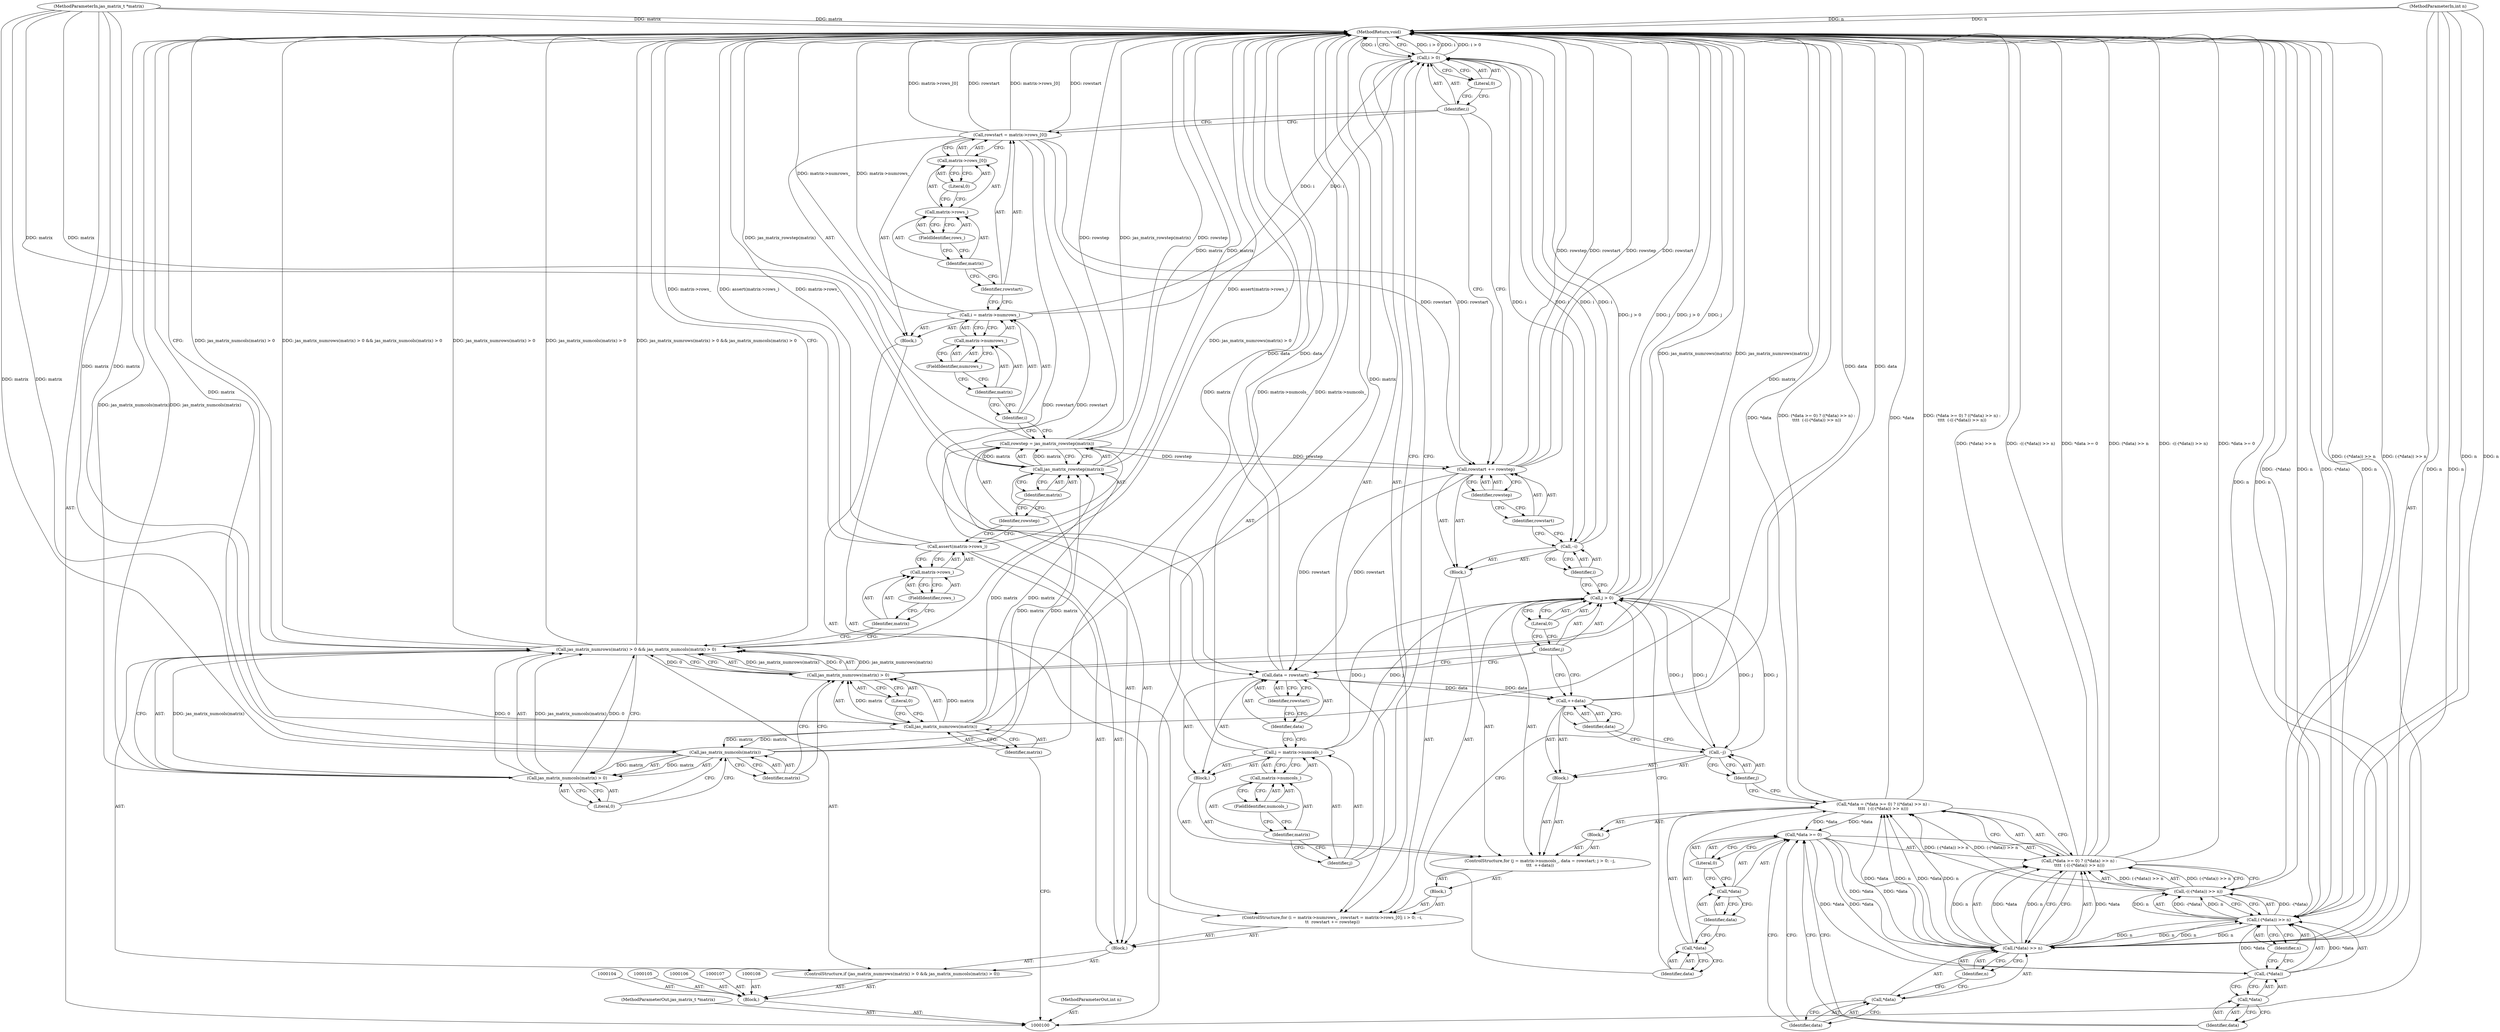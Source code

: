 digraph "0_jasper_d42b2388f7f8e0332c846675133acea151fc557a_22" {
"1000189" [label="(MethodReturn,void)"];
"1000101" [label="(MethodParameterIn,jas_matrix_t *matrix)"];
"1000275" [label="(MethodParameterOut,jas_matrix_t *matrix)"];
"1000102" [label="(MethodParameterIn,int n)"];
"1000276" [label="(MethodParameterOut,int n)"];
"1000123" [label="(FieldIdentifier,rows_)"];
"1000120" [label="(Call,assert(matrix->rows_))"];
"1000121" [label="(Call,matrix->rows_)"];
"1000122" [label="(Identifier,matrix)"];
"1000126" [label="(Call,jas_matrix_rowstep(matrix))"];
"1000124" [label="(Call,rowstep = jas_matrix_rowstep(matrix))"];
"1000125" [label="(Identifier,rowstep)"];
"1000127" [label="(Identifier,matrix)"];
"1000132" [label="(Call,matrix->numrows_)"];
"1000133" [label="(Identifier,matrix)"];
"1000134" [label="(FieldIdentifier,numrows_)"];
"1000128" [label="(ControlStructure,for (i = matrix->numrows_, rowstart = matrix->rows_[0]; i > 0; --i,\n\t\t  rowstart += rowstep))"];
"1000135" [label="(Call,rowstart = matrix->rows_[0])"];
"1000136" [label="(Identifier,rowstart)"];
"1000137" [label="(Call,matrix->rows_[0])"];
"1000138" [label="(Call,matrix->rows_)"];
"1000139" [label="(Identifier,matrix)"];
"1000140" [label="(FieldIdentifier,rows_)"];
"1000141" [label="(Literal,0)"];
"1000142" [label="(Call,i > 0)"];
"1000143" [label="(Identifier,i)"];
"1000144" [label="(Literal,0)"];
"1000145" [label="(Block,)"];
"1000146" [label="(Call,--i)"];
"1000147" [label="(Identifier,i)"];
"1000129" [label="(Block,)"];
"1000130" [label="(Call,i = matrix->numrows_)"];
"1000131" [label="(Identifier,i)"];
"1000150" [label="(Identifier,rowstep)"];
"1000151" [label="(Block,)"];
"1000148" [label="(Call,rowstart += rowstep)"];
"1000149" [label="(Identifier,rowstart)"];
"1000156" [label="(Call,matrix->numcols_)"];
"1000157" [label="(Identifier,matrix)"];
"1000158" [label="(FieldIdentifier,numcols_)"];
"1000152" [label="(ControlStructure,for (j = matrix->numcols_, data = rowstart; j > 0; --j,\n\t\t\t  ++data))"];
"1000159" [label="(Call,data = rowstart)"];
"1000160" [label="(Identifier,data)"];
"1000161" [label="(Identifier,rowstart)"];
"1000162" [label="(Call,j > 0)"];
"1000163" [label="(Identifier,j)"];
"1000164" [label="(Literal,0)"];
"1000165" [label="(Block,)"];
"1000166" [label="(Call,--j)"];
"1000167" [label="(Identifier,j)"];
"1000153" [label="(Block,)"];
"1000154" [label="(Call,j = matrix->numcols_)"];
"1000155" [label="(Identifier,j)"];
"1000170" [label="(Block,)"];
"1000168" [label="(Call,++data)"];
"1000169" [label="(Identifier,data)"];
"1000174" [label="(Call,(*data >= 0) ? ((*data) >> n) :\n\t\t\t\t  (-((-(*data)) >> n)))"];
"1000175" [label="(Call,*data >= 0)"];
"1000176" [label="(Call,*data)"];
"1000177" [label="(Identifier,data)"];
"1000178" [label="(Literal,0)"];
"1000179" [label="(Call,(*data) >> n)"];
"1000180" [label="(Call,*data)"];
"1000181" [label="(Identifier,data)"];
"1000182" [label="(Identifier,n)"];
"1000171" [label="(Call,*data = (*data >= 0) ? ((*data) >> n) :\n\t\t\t\t  (-((-(*data)) >> n)))"];
"1000172" [label="(Call,*data)"];
"1000173" [label="(Identifier,data)"];
"1000185" [label="(Call,-(*data))"];
"1000186" [label="(Call,*data)"];
"1000187" [label="(Identifier,data)"];
"1000188" [label="(Identifier,n)"];
"1000183" [label="(Call,-((-(*data)) >> n))"];
"1000184" [label="(Call,(-(*data)) >> n)"];
"1000103" [label="(Block,)"];
"1000109" [label="(ControlStructure,if (jas_matrix_numrows(matrix) > 0 && jas_matrix_numcols(matrix) > 0))"];
"1000113" [label="(Identifier,matrix)"];
"1000114" [label="(Literal,0)"];
"1000115" [label="(Call,jas_matrix_numcols(matrix) > 0)"];
"1000116" [label="(Call,jas_matrix_numcols(matrix))"];
"1000117" [label="(Identifier,matrix)"];
"1000110" [label="(Call,jas_matrix_numrows(matrix) > 0 && jas_matrix_numcols(matrix) > 0)"];
"1000111" [label="(Call,jas_matrix_numrows(matrix) > 0)"];
"1000112" [label="(Call,jas_matrix_numrows(matrix))"];
"1000118" [label="(Literal,0)"];
"1000119" [label="(Block,)"];
"1000189" -> "1000100"  [label="AST: "];
"1000189" -> "1000142"  [label="CFG: "];
"1000189" -> "1000110"  [label="CFG: "];
"1000124" -> "1000189"  [label="DDG: rowstep"];
"1000124" -> "1000189"  [label="DDG: jas_matrix_rowstep(matrix)"];
"1000184" -> "1000189"  [label="DDG: -(*data)"];
"1000184" -> "1000189"  [label="DDG: n"];
"1000168" -> "1000189"  [label="DDG: data"];
"1000174" -> "1000189"  [label="DDG: (*data) >> n"];
"1000174" -> "1000189"  [label="DDG: -((-(*data)) >> n)"];
"1000174" -> "1000189"  [label="DDG: *data >= 0"];
"1000159" -> "1000189"  [label="DDG: data"];
"1000130" -> "1000189"  [label="DDG: matrix->numrows_"];
"1000126" -> "1000189"  [label="DDG: matrix"];
"1000148" -> "1000189"  [label="DDG: rowstep"];
"1000148" -> "1000189"  [label="DDG: rowstart"];
"1000154" -> "1000189"  [label="DDG: matrix->numcols_"];
"1000179" -> "1000189"  [label="DDG: n"];
"1000116" -> "1000189"  [label="DDG: matrix"];
"1000171" -> "1000189"  [label="DDG: *data"];
"1000171" -> "1000189"  [label="DDG: (*data >= 0) ? ((*data) >> n) :\n\t\t\t\t  (-((-(*data)) >> n))"];
"1000142" -> "1000189"  [label="DDG: i > 0"];
"1000142" -> "1000189"  [label="DDG: i"];
"1000183" -> "1000189"  [label="DDG: (-(*data)) >> n"];
"1000110" -> "1000189"  [label="DDG: jas_matrix_numcols(matrix) > 0"];
"1000110" -> "1000189"  [label="DDG: jas_matrix_numrows(matrix) > 0 && jas_matrix_numcols(matrix) > 0"];
"1000110" -> "1000189"  [label="DDG: jas_matrix_numrows(matrix) > 0"];
"1000120" -> "1000189"  [label="DDG: matrix->rows_"];
"1000120" -> "1000189"  [label="DDG: assert(matrix->rows_)"];
"1000102" -> "1000189"  [label="DDG: n"];
"1000111" -> "1000189"  [label="DDG: jas_matrix_numrows(matrix)"];
"1000112" -> "1000189"  [label="DDG: matrix"];
"1000101" -> "1000189"  [label="DDG: matrix"];
"1000135" -> "1000189"  [label="DDG: rowstart"];
"1000135" -> "1000189"  [label="DDG: matrix->rows_[0]"];
"1000162" -> "1000189"  [label="DDG: j"];
"1000162" -> "1000189"  [label="DDG: j > 0"];
"1000115" -> "1000189"  [label="DDG: jas_matrix_numcols(matrix)"];
"1000101" -> "1000100"  [label="AST: "];
"1000101" -> "1000189"  [label="DDG: matrix"];
"1000101" -> "1000112"  [label="DDG: matrix"];
"1000101" -> "1000116"  [label="DDG: matrix"];
"1000101" -> "1000126"  [label="DDG: matrix"];
"1000275" -> "1000100"  [label="AST: "];
"1000102" -> "1000100"  [label="AST: "];
"1000102" -> "1000189"  [label="DDG: n"];
"1000102" -> "1000179"  [label="DDG: n"];
"1000102" -> "1000184"  [label="DDG: n"];
"1000276" -> "1000100"  [label="AST: "];
"1000123" -> "1000121"  [label="AST: "];
"1000123" -> "1000122"  [label="CFG: "];
"1000121" -> "1000123"  [label="CFG: "];
"1000120" -> "1000119"  [label="AST: "];
"1000120" -> "1000121"  [label="CFG: "];
"1000121" -> "1000120"  [label="AST: "];
"1000125" -> "1000120"  [label="CFG: "];
"1000120" -> "1000189"  [label="DDG: matrix->rows_"];
"1000120" -> "1000189"  [label="DDG: assert(matrix->rows_)"];
"1000121" -> "1000120"  [label="AST: "];
"1000121" -> "1000123"  [label="CFG: "];
"1000122" -> "1000121"  [label="AST: "];
"1000123" -> "1000121"  [label="AST: "];
"1000120" -> "1000121"  [label="CFG: "];
"1000122" -> "1000121"  [label="AST: "];
"1000122" -> "1000110"  [label="CFG: "];
"1000123" -> "1000122"  [label="CFG: "];
"1000126" -> "1000124"  [label="AST: "];
"1000126" -> "1000127"  [label="CFG: "];
"1000127" -> "1000126"  [label="AST: "];
"1000124" -> "1000126"  [label="CFG: "];
"1000126" -> "1000189"  [label="DDG: matrix"];
"1000126" -> "1000124"  [label="DDG: matrix"];
"1000116" -> "1000126"  [label="DDG: matrix"];
"1000112" -> "1000126"  [label="DDG: matrix"];
"1000101" -> "1000126"  [label="DDG: matrix"];
"1000124" -> "1000119"  [label="AST: "];
"1000124" -> "1000126"  [label="CFG: "];
"1000125" -> "1000124"  [label="AST: "];
"1000126" -> "1000124"  [label="AST: "];
"1000131" -> "1000124"  [label="CFG: "];
"1000124" -> "1000189"  [label="DDG: rowstep"];
"1000124" -> "1000189"  [label="DDG: jas_matrix_rowstep(matrix)"];
"1000126" -> "1000124"  [label="DDG: matrix"];
"1000124" -> "1000148"  [label="DDG: rowstep"];
"1000125" -> "1000124"  [label="AST: "];
"1000125" -> "1000120"  [label="CFG: "];
"1000127" -> "1000125"  [label="CFG: "];
"1000127" -> "1000126"  [label="AST: "];
"1000127" -> "1000125"  [label="CFG: "];
"1000126" -> "1000127"  [label="CFG: "];
"1000132" -> "1000130"  [label="AST: "];
"1000132" -> "1000134"  [label="CFG: "];
"1000133" -> "1000132"  [label="AST: "];
"1000134" -> "1000132"  [label="AST: "];
"1000130" -> "1000132"  [label="CFG: "];
"1000133" -> "1000132"  [label="AST: "];
"1000133" -> "1000131"  [label="CFG: "];
"1000134" -> "1000133"  [label="CFG: "];
"1000134" -> "1000132"  [label="AST: "];
"1000134" -> "1000133"  [label="CFG: "];
"1000132" -> "1000134"  [label="CFG: "];
"1000128" -> "1000119"  [label="AST: "];
"1000129" -> "1000128"  [label="AST: "];
"1000142" -> "1000128"  [label="AST: "];
"1000145" -> "1000128"  [label="AST: "];
"1000151" -> "1000128"  [label="AST: "];
"1000135" -> "1000129"  [label="AST: "];
"1000135" -> "1000137"  [label="CFG: "];
"1000136" -> "1000135"  [label="AST: "];
"1000137" -> "1000135"  [label="AST: "];
"1000143" -> "1000135"  [label="CFG: "];
"1000135" -> "1000189"  [label="DDG: rowstart"];
"1000135" -> "1000189"  [label="DDG: matrix->rows_[0]"];
"1000135" -> "1000148"  [label="DDG: rowstart"];
"1000135" -> "1000159"  [label="DDG: rowstart"];
"1000136" -> "1000135"  [label="AST: "];
"1000136" -> "1000130"  [label="CFG: "];
"1000139" -> "1000136"  [label="CFG: "];
"1000137" -> "1000135"  [label="AST: "];
"1000137" -> "1000141"  [label="CFG: "];
"1000138" -> "1000137"  [label="AST: "];
"1000141" -> "1000137"  [label="AST: "];
"1000135" -> "1000137"  [label="CFG: "];
"1000138" -> "1000137"  [label="AST: "];
"1000138" -> "1000140"  [label="CFG: "];
"1000139" -> "1000138"  [label="AST: "];
"1000140" -> "1000138"  [label="AST: "];
"1000141" -> "1000138"  [label="CFG: "];
"1000139" -> "1000138"  [label="AST: "];
"1000139" -> "1000136"  [label="CFG: "];
"1000140" -> "1000139"  [label="CFG: "];
"1000140" -> "1000138"  [label="AST: "];
"1000140" -> "1000139"  [label="CFG: "];
"1000138" -> "1000140"  [label="CFG: "];
"1000141" -> "1000137"  [label="AST: "];
"1000141" -> "1000138"  [label="CFG: "];
"1000137" -> "1000141"  [label="CFG: "];
"1000142" -> "1000128"  [label="AST: "];
"1000142" -> "1000144"  [label="CFG: "];
"1000143" -> "1000142"  [label="AST: "];
"1000144" -> "1000142"  [label="AST: "];
"1000155" -> "1000142"  [label="CFG: "];
"1000189" -> "1000142"  [label="CFG: "];
"1000142" -> "1000189"  [label="DDG: i > 0"];
"1000142" -> "1000189"  [label="DDG: i"];
"1000146" -> "1000142"  [label="DDG: i"];
"1000130" -> "1000142"  [label="DDG: i"];
"1000142" -> "1000146"  [label="DDG: i"];
"1000143" -> "1000142"  [label="AST: "];
"1000143" -> "1000135"  [label="CFG: "];
"1000143" -> "1000148"  [label="CFG: "];
"1000144" -> "1000143"  [label="CFG: "];
"1000144" -> "1000142"  [label="AST: "];
"1000144" -> "1000143"  [label="CFG: "];
"1000142" -> "1000144"  [label="CFG: "];
"1000145" -> "1000128"  [label="AST: "];
"1000146" -> "1000145"  [label="AST: "];
"1000148" -> "1000145"  [label="AST: "];
"1000146" -> "1000145"  [label="AST: "];
"1000146" -> "1000147"  [label="CFG: "];
"1000147" -> "1000146"  [label="AST: "];
"1000149" -> "1000146"  [label="CFG: "];
"1000146" -> "1000142"  [label="DDG: i"];
"1000142" -> "1000146"  [label="DDG: i"];
"1000147" -> "1000146"  [label="AST: "];
"1000147" -> "1000162"  [label="CFG: "];
"1000146" -> "1000147"  [label="CFG: "];
"1000129" -> "1000128"  [label="AST: "];
"1000130" -> "1000129"  [label="AST: "];
"1000135" -> "1000129"  [label="AST: "];
"1000130" -> "1000129"  [label="AST: "];
"1000130" -> "1000132"  [label="CFG: "];
"1000131" -> "1000130"  [label="AST: "];
"1000132" -> "1000130"  [label="AST: "];
"1000136" -> "1000130"  [label="CFG: "];
"1000130" -> "1000189"  [label="DDG: matrix->numrows_"];
"1000130" -> "1000142"  [label="DDG: i"];
"1000131" -> "1000130"  [label="AST: "];
"1000131" -> "1000124"  [label="CFG: "];
"1000133" -> "1000131"  [label="CFG: "];
"1000150" -> "1000148"  [label="AST: "];
"1000150" -> "1000149"  [label="CFG: "];
"1000148" -> "1000150"  [label="CFG: "];
"1000151" -> "1000128"  [label="AST: "];
"1000152" -> "1000151"  [label="AST: "];
"1000148" -> "1000145"  [label="AST: "];
"1000148" -> "1000150"  [label="CFG: "];
"1000149" -> "1000148"  [label="AST: "];
"1000150" -> "1000148"  [label="AST: "];
"1000143" -> "1000148"  [label="CFG: "];
"1000148" -> "1000189"  [label="DDG: rowstep"];
"1000148" -> "1000189"  [label="DDG: rowstart"];
"1000124" -> "1000148"  [label="DDG: rowstep"];
"1000135" -> "1000148"  [label="DDG: rowstart"];
"1000148" -> "1000159"  [label="DDG: rowstart"];
"1000149" -> "1000148"  [label="AST: "];
"1000149" -> "1000146"  [label="CFG: "];
"1000150" -> "1000149"  [label="CFG: "];
"1000156" -> "1000154"  [label="AST: "];
"1000156" -> "1000158"  [label="CFG: "];
"1000157" -> "1000156"  [label="AST: "];
"1000158" -> "1000156"  [label="AST: "];
"1000154" -> "1000156"  [label="CFG: "];
"1000157" -> "1000156"  [label="AST: "];
"1000157" -> "1000155"  [label="CFG: "];
"1000158" -> "1000157"  [label="CFG: "];
"1000158" -> "1000156"  [label="AST: "];
"1000158" -> "1000157"  [label="CFG: "];
"1000156" -> "1000158"  [label="CFG: "];
"1000152" -> "1000151"  [label="AST: "];
"1000153" -> "1000152"  [label="AST: "];
"1000162" -> "1000152"  [label="AST: "];
"1000165" -> "1000152"  [label="AST: "];
"1000170" -> "1000152"  [label="AST: "];
"1000159" -> "1000153"  [label="AST: "];
"1000159" -> "1000161"  [label="CFG: "];
"1000160" -> "1000159"  [label="AST: "];
"1000161" -> "1000159"  [label="AST: "];
"1000163" -> "1000159"  [label="CFG: "];
"1000159" -> "1000189"  [label="DDG: data"];
"1000148" -> "1000159"  [label="DDG: rowstart"];
"1000135" -> "1000159"  [label="DDG: rowstart"];
"1000159" -> "1000168"  [label="DDG: data"];
"1000160" -> "1000159"  [label="AST: "];
"1000160" -> "1000154"  [label="CFG: "];
"1000161" -> "1000160"  [label="CFG: "];
"1000161" -> "1000159"  [label="AST: "];
"1000161" -> "1000160"  [label="CFG: "];
"1000159" -> "1000161"  [label="CFG: "];
"1000162" -> "1000152"  [label="AST: "];
"1000162" -> "1000164"  [label="CFG: "];
"1000163" -> "1000162"  [label="AST: "];
"1000164" -> "1000162"  [label="AST: "];
"1000173" -> "1000162"  [label="CFG: "];
"1000147" -> "1000162"  [label="CFG: "];
"1000162" -> "1000189"  [label="DDG: j"];
"1000162" -> "1000189"  [label="DDG: j > 0"];
"1000154" -> "1000162"  [label="DDG: j"];
"1000166" -> "1000162"  [label="DDG: j"];
"1000162" -> "1000166"  [label="DDG: j"];
"1000163" -> "1000162"  [label="AST: "];
"1000163" -> "1000159"  [label="CFG: "];
"1000163" -> "1000168"  [label="CFG: "];
"1000164" -> "1000163"  [label="CFG: "];
"1000164" -> "1000162"  [label="AST: "];
"1000164" -> "1000163"  [label="CFG: "];
"1000162" -> "1000164"  [label="CFG: "];
"1000165" -> "1000152"  [label="AST: "];
"1000166" -> "1000165"  [label="AST: "];
"1000168" -> "1000165"  [label="AST: "];
"1000166" -> "1000165"  [label="AST: "];
"1000166" -> "1000167"  [label="CFG: "];
"1000167" -> "1000166"  [label="AST: "];
"1000169" -> "1000166"  [label="CFG: "];
"1000166" -> "1000162"  [label="DDG: j"];
"1000162" -> "1000166"  [label="DDG: j"];
"1000167" -> "1000166"  [label="AST: "];
"1000167" -> "1000171"  [label="CFG: "];
"1000166" -> "1000167"  [label="CFG: "];
"1000153" -> "1000152"  [label="AST: "];
"1000154" -> "1000153"  [label="AST: "];
"1000159" -> "1000153"  [label="AST: "];
"1000154" -> "1000153"  [label="AST: "];
"1000154" -> "1000156"  [label="CFG: "];
"1000155" -> "1000154"  [label="AST: "];
"1000156" -> "1000154"  [label="AST: "];
"1000160" -> "1000154"  [label="CFG: "];
"1000154" -> "1000189"  [label="DDG: matrix->numcols_"];
"1000154" -> "1000162"  [label="DDG: j"];
"1000155" -> "1000154"  [label="AST: "];
"1000155" -> "1000142"  [label="CFG: "];
"1000157" -> "1000155"  [label="CFG: "];
"1000170" -> "1000152"  [label="AST: "];
"1000171" -> "1000170"  [label="AST: "];
"1000168" -> "1000165"  [label="AST: "];
"1000168" -> "1000169"  [label="CFG: "];
"1000169" -> "1000168"  [label="AST: "];
"1000163" -> "1000168"  [label="CFG: "];
"1000168" -> "1000189"  [label="DDG: data"];
"1000159" -> "1000168"  [label="DDG: data"];
"1000169" -> "1000168"  [label="AST: "];
"1000169" -> "1000166"  [label="CFG: "];
"1000168" -> "1000169"  [label="CFG: "];
"1000174" -> "1000171"  [label="AST: "];
"1000174" -> "1000179"  [label="CFG: "];
"1000174" -> "1000183"  [label="CFG: "];
"1000175" -> "1000174"  [label="AST: "];
"1000179" -> "1000174"  [label="AST: "];
"1000183" -> "1000174"  [label="AST: "];
"1000171" -> "1000174"  [label="CFG: "];
"1000174" -> "1000189"  [label="DDG: (*data) >> n"];
"1000174" -> "1000189"  [label="DDG: -((-(*data)) >> n)"];
"1000174" -> "1000189"  [label="DDG: *data >= 0"];
"1000179" -> "1000174"  [label="DDG: *data"];
"1000179" -> "1000174"  [label="DDG: n"];
"1000183" -> "1000174"  [label="DDG: (-(*data)) >> n"];
"1000175" -> "1000174"  [label="AST: "];
"1000175" -> "1000178"  [label="CFG: "];
"1000176" -> "1000175"  [label="AST: "];
"1000178" -> "1000175"  [label="AST: "];
"1000181" -> "1000175"  [label="CFG: "];
"1000187" -> "1000175"  [label="CFG: "];
"1000171" -> "1000175"  [label="DDG: *data"];
"1000175" -> "1000179"  [label="DDG: *data"];
"1000175" -> "1000185"  [label="DDG: *data"];
"1000176" -> "1000175"  [label="AST: "];
"1000176" -> "1000177"  [label="CFG: "];
"1000177" -> "1000176"  [label="AST: "];
"1000178" -> "1000176"  [label="CFG: "];
"1000177" -> "1000176"  [label="AST: "];
"1000177" -> "1000172"  [label="CFG: "];
"1000176" -> "1000177"  [label="CFG: "];
"1000178" -> "1000175"  [label="AST: "];
"1000178" -> "1000176"  [label="CFG: "];
"1000175" -> "1000178"  [label="CFG: "];
"1000179" -> "1000174"  [label="AST: "];
"1000179" -> "1000182"  [label="CFG: "];
"1000180" -> "1000179"  [label="AST: "];
"1000182" -> "1000179"  [label="AST: "];
"1000174" -> "1000179"  [label="CFG: "];
"1000179" -> "1000189"  [label="DDG: n"];
"1000179" -> "1000171"  [label="DDG: *data"];
"1000179" -> "1000171"  [label="DDG: n"];
"1000179" -> "1000174"  [label="DDG: *data"];
"1000179" -> "1000174"  [label="DDG: n"];
"1000175" -> "1000179"  [label="DDG: *data"];
"1000184" -> "1000179"  [label="DDG: n"];
"1000102" -> "1000179"  [label="DDG: n"];
"1000179" -> "1000184"  [label="DDG: n"];
"1000180" -> "1000179"  [label="AST: "];
"1000180" -> "1000181"  [label="CFG: "];
"1000181" -> "1000180"  [label="AST: "];
"1000182" -> "1000180"  [label="CFG: "];
"1000181" -> "1000180"  [label="AST: "];
"1000181" -> "1000175"  [label="CFG: "];
"1000180" -> "1000181"  [label="CFG: "];
"1000182" -> "1000179"  [label="AST: "];
"1000182" -> "1000180"  [label="CFG: "];
"1000179" -> "1000182"  [label="CFG: "];
"1000171" -> "1000170"  [label="AST: "];
"1000171" -> "1000174"  [label="CFG: "];
"1000172" -> "1000171"  [label="AST: "];
"1000174" -> "1000171"  [label="AST: "];
"1000167" -> "1000171"  [label="CFG: "];
"1000171" -> "1000189"  [label="DDG: *data"];
"1000171" -> "1000189"  [label="DDG: (*data >= 0) ? ((*data) >> n) :\n\t\t\t\t  (-((-(*data)) >> n))"];
"1000179" -> "1000171"  [label="DDG: *data"];
"1000179" -> "1000171"  [label="DDG: n"];
"1000183" -> "1000171"  [label="DDG: (-(*data)) >> n"];
"1000171" -> "1000175"  [label="DDG: *data"];
"1000172" -> "1000171"  [label="AST: "];
"1000172" -> "1000173"  [label="CFG: "];
"1000173" -> "1000172"  [label="AST: "];
"1000177" -> "1000172"  [label="CFG: "];
"1000173" -> "1000172"  [label="AST: "];
"1000173" -> "1000162"  [label="CFG: "];
"1000172" -> "1000173"  [label="CFG: "];
"1000185" -> "1000184"  [label="AST: "];
"1000185" -> "1000186"  [label="CFG: "];
"1000186" -> "1000185"  [label="AST: "];
"1000188" -> "1000185"  [label="CFG: "];
"1000185" -> "1000184"  [label="DDG: *data"];
"1000175" -> "1000185"  [label="DDG: *data"];
"1000186" -> "1000185"  [label="AST: "];
"1000186" -> "1000187"  [label="CFG: "];
"1000187" -> "1000186"  [label="AST: "];
"1000185" -> "1000186"  [label="CFG: "];
"1000187" -> "1000186"  [label="AST: "];
"1000187" -> "1000175"  [label="CFG: "];
"1000186" -> "1000187"  [label="CFG: "];
"1000188" -> "1000184"  [label="AST: "];
"1000188" -> "1000185"  [label="CFG: "];
"1000184" -> "1000188"  [label="CFG: "];
"1000183" -> "1000174"  [label="AST: "];
"1000183" -> "1000184"  [label="CFG: "];
"1000184" -> "1000183"  [label="AST: "];
"1000174" -> "1000183"  [label="CFG: "];
"1000183" -> "1000189"  [label="DDG: (-(*data)) >> n"];
"1000183" -> "1000171"  [label="DDG: (-(*data)) >> n"];
"1000183" -> "1000174"  [label="DDG: (-(*data)) >> n"];
"1000184" -> "1000183"  [label="DDG: -(*data)"];
"1000184" -> "1000183"  [label="DDG: n"];
"1000184" -> "1000183"  [label="AST: "];
"1000184" -> "1000188"  [label="CFG: "];
"1000185" -> "1000184"  [label="AST: "];
"1000188" -> "1000184"  [label="AST: "];
"1000183" -> "1000184"  [label="CFG: "];
"1000184" -> "1000189"  [label="DDG: -(*data)"];
"1000184" -> "1000189"  [label="DDG: n"];
"1000184" -> "1000179"  [label="DDG: n"];
"1000184" -> "1000183"  [label="DDG: -(*data)"];
"1000184" -> "1000183"  [label="DDG: n"];
"1000185" -> "1000184"  [label="DDG: *data"];
"1000179" -> "1000184"  [label="DDG: n"];
"1000102" -> "1000184"  [label="DDG: n"];
"1000103" -> "1000100"  [label="AST: "];
"1000104" -> "1000103"  [label="AST: "];
"1000105" -> "1000103"  [label="AST: "];
"1000106" -> "1000103"  [label="AST: "];
"1000107" -> "1000103"  [label="AST: "];
"1000108" -> "1000103"  [label="AST: "];
"1000109" -> "1000103"  [label="AST: "];
"1000109" -> "1000103"  [label="AST: "];
"1000110" -> "1000109"  [label="AST: "];
"1000119" -> "1000109"  [label="AST: "];
"1000113" -> "1000112"  [label="AST: "];
"1000113" -> "1000100"  [label="CFG: "];
"1000112" -> "1000113"  [label="CFG: "];
"1000114" -> "1000111"  [label="AST: "];
"1000114" -> "1000112"  [label="CFG: "];
"1000111" -> "1000114"  [label="CFG: "];
"1000115" -> "1000110"  [label="AST: "];
"1000115" -> "1000118"  [label="CFG: "];
"1000116" -> "1000115"  [label="AST: "];
"1000118" -> "1000115"  [label="AST: "];
"1000110" -> "1000115"  [label="CFG: "];
"1000115" -> "1000189"  [label="DDG: jas_matrix_numcols(matrix)"];
"1000115" -> "1000110"  [label="DDG: jas_matrix_numcols(matrix)"];
"1000115" -> "1000110"  [label="DDG: 0"];
"1000116" -> "1000115"  [label="DDG: matrix"];
"1000116" -> "1000115"  [label="AST: "];
"1000116" -> "1000117"  [label="CFG: "];
"1000117" -> "1000116"  [label="AST: "];
"1000118" -> "1000116"  [label="CFG: "];
"1000116" -> "1000189"  [label="DDG: matrix"];
"1000116" -> "1000115"  [label="DDG: matrix"];
"1000112" -> "1000116"  [label="DDG: matrix"];
"1000101" -> "1000116"  [label="DDG: matrix"];
"1000116" -> "1000126"  [label="DDG: matrix"];
"1000117" -> "1000116"  [label="AST: "];
"1000117" -> "1000111"  [label="CFG: "];
"1000116" -> "1000117"  [label="CFG: "];
"1000110" -> "1000109"  [label="AST: "];
"1000110" -> "1000111"  [label="CFG: "];
"1000110" -> "1000115"  [label="CFG: "];
"1000111" -> "1000110"  [label="AST: "];
"1000115" -> "1000110"  [label="AST: "];
"1000122" -> "1000110"  [label="CFG: "];
"1000189" -> "1000110"  [label="CFG: "];
"1000110" -> "1000189"  [label="DDG: jas_matrix_numcols(matrix) > 0"];
"1000110" -> "1000189"  [label="DDG: jas_matrix_numrows(matrix) > 0 && jas_matrix_numcols(matrix) > 0"];
"1000110" -> "1000189"  [label="DDG: jas_matrix_numrows(matrix) > 0"];
"1000111" -> "1000110"  [label="DDG: jas_matrix_numrows(matrix)"];
"1000111" -> "1000110"  [label="DDG: 0"];
"1000115" -> "1000110"  [label="DDG: jas_matrix_numcols(matrix)"];
"1000115" -> "1000110"  [label="DDG: 0"];
"1000111" -> "1000110"  [label="AST: "];
"1000111" -> "1000114"  [label="CFG: "];
"1000112" -> "1000111"  [label="AST: "];
"1000114" -> "1000111"  [label="AST: "];
"1000117" -> "1000111"  [label="CFG: "];
"1000110" -> "1000111"  [label="CFG: "];
"1000111" -> "1000189"  [label="DDG: jas_matrix_numrows(matrix)"];
"1000111" -> "1000110"  [label="DDG: jas_matrix_numrows(matrix)"];
"1000111" -> "1000110"  [label="DDG: 0"];
"1000112" -> "1000111"  [label="DDG: matrix"];
"1000112" -> "1000111"  [label="AST: "];
"1000112" -> "1000113"  [label="CFG: "];
"1000113" -> "1000112"  [label="AST: "];
"1000114" -> "1000112"  [label="CFG: "];
"1000112" -> "1000189"  [label="DDG: matrix"];
"1000112" -> "1000111"  [label="DDG: matrix"];
"1000101" -> "1000112"  [label="DDG: matrix"];
"1000112" -> "1000116"  [label="DDG: matrix"];
"1000112" -> "1000126"  [label="DDG: matrix"];
"1000118" -> "1000115"  [label="AST: "];
"1000118" -> "1000116"  [label="CFG: "];
"1000115" -> "1000118"  [label="CFG: "];
"1000119" -> "1000109"  [label="AST: "];
"1000120" -> "1000119"  [label="AST: "];
"1000124" -> "1000119"  [label="AST: "];
"1000128" -> "1000119"  [label="AST: "];
}

